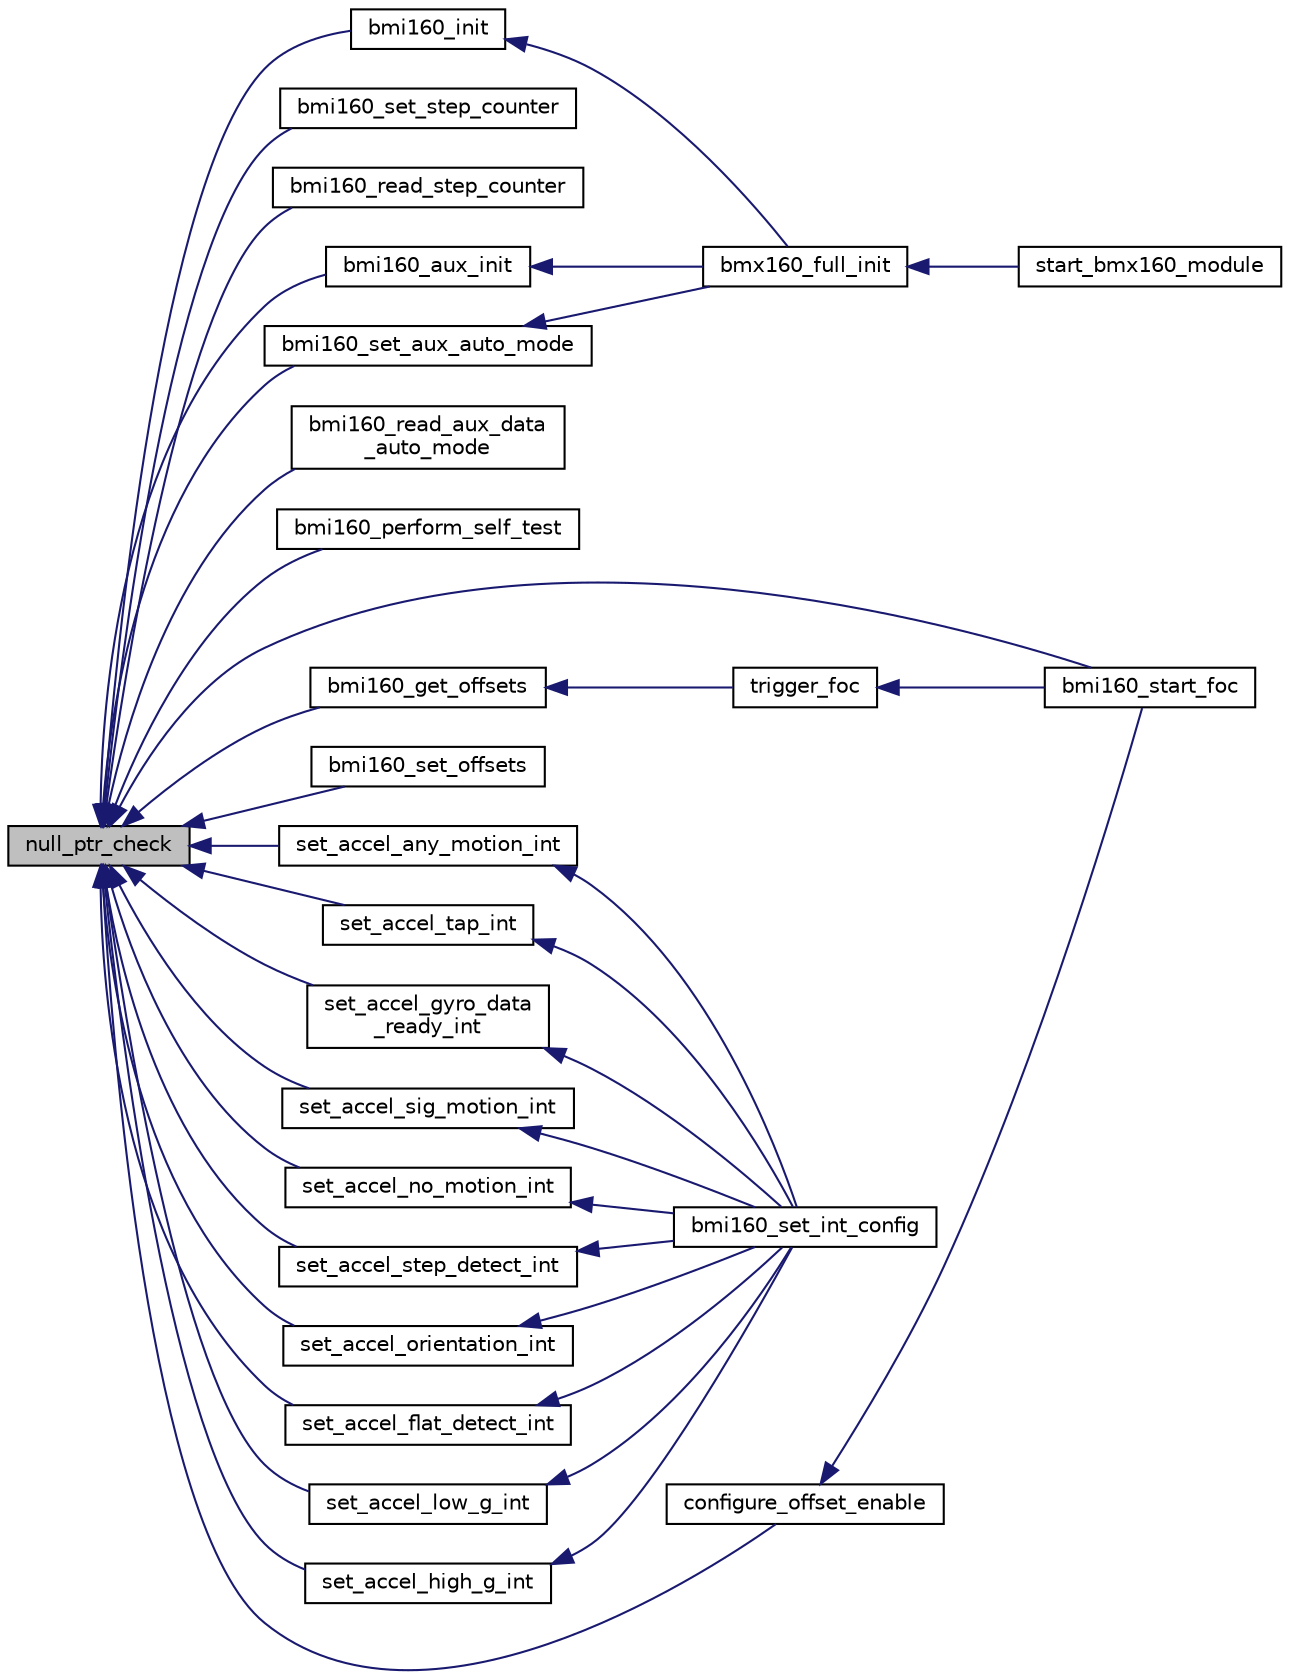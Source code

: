 digraph "null_ptr_check"
{
  edge [fontname="Helvetica",fontsize="10",labelfontname="Helvetica",labelfontsize="10"];
  node [fontname="Helvetica",fontsize="10",shape=record];
  rankdir="LR";
  Node1 [label="null_ptr_check",height=0.2,width=0.4,color="black", fillcolor="grey75", style="filled", fontcolor="black"];
  Node1 -> Node2 [dir="back",color="midnightblue",fontsize="10",style="solid",fontname="Helvetica"];
  Node2 [label="bmi160_init",height=0.2,width=0.4,color="black", fillcolor="white", style="filled",URL="$bmi160_8h.html#a7a2e8b832a4cb12b441cba7371d73f6a",tooltip="This API is the entry point for sensor.It performs the selection of I2C/SPI read mechanism according ..."];
  Node2 -> Node3 [dir="back",color="midnightblue",fontsize="10",style="solid",fontname="Helvetica"];
  Node3 [label="bmx160_full_init",height=0.2,width=0.4,color="black", fillcolor="white", style="filled",URL="$group___b_m_x160.html#ga24f66e1149af3eaad9ce37483510bd52",tooltip="BMX160 chip and fusion algorithm initialization. "];
  Node3 -> Node4 [dir="back",color="midnightblue",fontsize="10",style="solid",fontname="Helvetica"];
  Node4 [label="start_bmx160_module",height=0.2,width=0.4,color="black", fillcolor="white", style="filled",URL="$group___b_m_x160.html#ga3c92c87bd9ca59bc115bc38377fd51e8",tooltip="Start BMX160 threads. "];
  Node1 -> Node5 [dir="back",color="midnightblue",fontsize="10",style="solid",fontname="Helvetica"];
  Node5 [label="bmi160_set_step_counter",height=0.2,width=0.4,color="black", fillcolor="white", style="filled",URL="$bmi160_8h.html#a5a9e71230b2c94b2e609c63def130abf",tooltip="This API enables the step counter feature. "];
  Node1 -> Node6 [dir="back",color="midnightblue",fontsize="10",style="solid",fontname="Helvetica"];
  Node6 [label="bmi160_read_step_counter",height=0.2,width=0.4,color="black", fillcolor="white", style="filled",URL="$bmi160_8h.html#a69193a88550ccf1d99e413dcb5f81730",tooltip="This API reads the step counter value. "];
  Node1 -> Node7 [dir="back",color="midnightblue",fontsize="10",style="solid",fontname="Helvetica"];
  Node7 [label="bmi160_aux_init",height=0.2,width=0.4,color="black", fillcolor="white", style="filled",URL="$bmi160_8h.html#af9a909f6c1b3be1b33658b2f17632d35",tooltip="This API initialize the auxiliary sensor in order to access it. "];
  Node7 -> Node3 [dir="back",color="midnightblue",fontsize="10",style="solid",fontname="Helvetica"];
  Node1 -> Node8 [dir="back",color="midnightblue",fontsize="10",style="solid",fontname="Helvetica"];
  Node8 [label="bmi160_set_aux_auto_mode",height=0.2,width=0.4,color="black", fillcolor="white", style="filled",URL="$bmi160_8h.html#ae2a0b717765bc2ee40c0fb92d2f819d2",tooltip="This API is used to setup the auxiliary sensor of bmi160 in auto mode Thus enabling the auto update o..."];
  Node8 -> Node3 [dir="back",color="midnightblue",fontsize="10",style="solid",fontname="Helvetica"];
  Node1 -> Node9 [dir="back",color="midnightblue",fontsize="10",style="solid",fontname="Helvetica"];
  Node9 [label="bmi160_read_aux_data\l_auto_mode",height=0.2,width=0.4,color="black", fillcolor="white", style="filled",URL="$bmi160_8h.html#ae1f173b8b1e4ba2601016cc5fe8edc29",tooltip="This API is used to read the raw uncompensated auxiliary sensor data of 8 bytes from BMI160 register ..."];
  Node1 -> Node10 [dir="back",color="midnightblue",fontsize="10",style="solid",fontname="Helvetica"];
  Node10 [label="bmi160_perform_self_test",height=0.2,width=0.4,color="black", fillcolor="white", style="filled",URL="$bmi160_8h.html#a6f83dc85a8173886ffe58e381fd9e0b8",tooltip="This is used to perform self test of accel/gyro of the BMI160 sensor. "];
  Node1 -> Node11 [dir="back",color="midnightblue",fontsize="10",style="solid",fontname="Helvetica"];
  Node11 [label="bmi160_start_foc",height=0.2,width=0.4,color="black", fillcolor="white", style="filled",URL="$bmi160_8h.html#a9a12ab7ac43b795f4b6faddde505eb88",tooltip="This API starts the FOC of accel and gyro. "];
  Node1 -> Node12 [dir="back",color="midnightblue",fontsize="10",style="solid",fontname="Helvetica"];
  Node12 [label="bmi160_get_offsets",height=0.2,width=0.4,color="black", fillcolor="white", style="filled",URL="$bmi160_8h.html#ac6d11bee70aafd12449413c0fce3f014",tooltip="This API reads and stores the offset values of accel and gyro. "];
  Node12 -> Node13 [dir="back",color="midnightblue",fontsize="10",style="solid",fontname="Helvetica"];
  Node13 [label="trigger_foc",height=0.2,width=0.4,color="black", fillcolor="white", style="filled",URL="$bmi160_8c.html#a20fb5c5cfa58117dc82b2f7c0c973016",tooltip="This API is used to trigger the FOC in the sensor. "];
  Node13 -> Node11 [dir="back",color="midnightblue",fontsize="10",style="solid",fontname="Helvetica"];
  Node1 -> Node14 [dir="back",color="midnightblue",fontsize="10",style="solid",fontname="Helvetica"];
  Node14 [label="bmi160_set_offsets",height=0.2,width=0.4,color="black", fillcolor="white", style="filled",URL="$bmi160_8h.html#ae8fd008b08b8a1fc1aadce8e9ebfc1e6",tooltip="This API writes the offset values of accel and gyro to the sensor but these values will be reset on P..."];
  Node1 -> Node15 [dir="back",color="midnightblue",fontsize="10",style="solid",fontname="Helvetica"];
  Node15 [label="set_accel_any_motion_int",height=0.2,width=0.4,color="black", fillcolor="white", style="filled",URL="$bmi160_8c.html#ad7da9617be15890e9deb9895241782e3",tooltip="This API sets the any-motion interrupt of the sensor. This interrupt occurs when accel values exceeds..."];
  Node15 -> Node16 [dir="back",color="midnightblue",fontsize="10",style="solid",fontname="Helvetica"];
  Node16 [label="bmi160_set_int_config",height=0.2,width=0.4,color="black", fillcolor="white", style="filled",URL="$bmi160_8h.html#a62ebd142768bea09f93ab63786dc3cca",tooltip="This API configures the necessary interrupt based on the user settings in the bmi160_int_settg struct..."];
  Node1 -> Node17 [dir="back",color="midnightblue",fontsize="10",style="solid",fontname="Helvetica"];
  Node17 [label="set_accel_tap_int",height=0.2,width=0.4,color="black", fillcolor="white", style="filled",URL="$bmi160_8c.html#a105ca9bc6765fbffd4d2c60d086d375a",tooltip="This API sets tap interrupts.Interrupt is fired when tap movements happen. "];
  Node17 -> Node16 [dir="back",color="midnightblue",fontsize="10",style="solid",fontname="Helvetica"];
  Node1 -> Node18 [dir="back",color="midnightblue",fontsize="10",style="solid",fontname="Helvetica"];
  Node18 [label="set_accel_gyro_data\l_ready_int",height=0.2,width=0.4,color="black", fillcolor="white", style="filled",URL="$bmi160_8c.html#aee4499d305c7b332e8952621fc6eb02b",tooltip="This API sets the data ready interrupt for both accel and gyro. This interrupt occurs when new accel ..."];
  Node18 -> Node16 [dir="back",color="midnightblue",fontsize="10",style="solid",fontname="Helvetica"];
  Node1 -> Node19 [dir="back",color="midnightblue",fontsize="10",style="solid",fontname="Helvetica"];
  Node19 [label="set_accel_sig_motion_int",height=0.2,width=0.4,color="black", fillcolor="white", style="filled",URL="$bmi160_8c.html#a8a544220e2835a299e6d814f618c5127",tooltip="This API sets the significant motion interrupt of the sensor.This interrupt occurs when there is chan..."];
  Node19 -> Node16 [dir="back",color="midnightblue",fontsize="10",style="solid",fontname="Helvetica"];
  Node1 -> Node20 [dir="back",color="midnightblue",fontsize="10",style="solid",fontname="Helvetica"];
  Node20 [label="set_accel_no_motion_int",height=0.2,width=0.4,color="black", fillcolor="white", style="filled",URL="$bmi160_8c.html#ae276c8f2eb45b1088d65e92533ef8de1",tooltip="This API sets the no motion/slow motion interrupt of the sensor. Slow motion is similar to any motion..."];
  Node20 -> Node16 [dir="back",color="midnightblue",fontsize="10",style="solid",fontname="Helvetica"];
  Node1 -> Node21 [dir="back",color="midnightblue",fontsize="10",style="solid",fontname="Helvetica"];
  Node21 [label="set_accel_step_detect_int",height=0.2,width=0.4,color="black", fillcolor="white", style="filled",URL="$bmi160_8c.html#ad70dee7d49c9b9c36261505cbd944a67",tooltip="This API sets the step detection interrupt.This interrupt occurs when the single step causes accel va..."];
  Node21 -> Node16 [dir="back",color="midnightblue",fontsize="10",style="solid",fontname="Helvetica"];
  Node1 -> Node22 [dir="back",color="midnightblue",fontsize="10",style="solid",fontname="Helvetica"];
  Node22 [label="set_accel_orientation_int",height=0.2,width=0.4,color="black", fillcolor="white", style="filled",URL="$bmi160_8c.html#a92083d81c82d0fbeb24a80474bd42ddb",tooltip="This API sets the orientation interrupt of the sensor.This interrupt occurs when there is orientation..."];
  Node22 -> Node16 [dir="back",color="midnightblue",fontsize="10",style="solid",fontname="Helvetica"];
  Node1 -> Node23 [dir="back",color="midnightblue",fontsize="10",style="solid",fontname="Helvetica"];
  Node23 [label="set_accel_flat_detect_int",height=0.2,width=0.4,color="black", fillcolor="white", style="filled",URL="$bmi160_8c.html#a08101eee1d12bf8d9eab1fb674b2fd99",tooltip="This API sets the flat interrupt of the sensor.This interrupt occurs in case of flat orientation..."];
  Node23 -> Node16 [dir="back",color="midnightblue",fontsize="10",style="solid",fontname="Helvetica"];
  Node1 -> Node24 [dir="back",color="midnightblue",fontsize="10",style="solid",fontname="Helvetica"];
  Node24 [label="set_accel_low_g_int",height=0.2,width=0.4,color="black", fillcolor="white", style="filled",URL="$bmi160_8c.html#a7b3427b603eabe1248b3330afdfa8677",tooltip="This API sets the low-g interrupt of the sensor.This interrupt occurs during free-fall. "];
  Node24 -> Node16 [dir="back",color="midnightblue",fontsize="10",style="solid",fontname="Helvetica"];
  Node1 -> Node25 [dir="back",color="midnightblue",fontsize="10",style="solid",fontname="Helvetica"];
  Node25 [label="set_accel_high_g_int",height=0.2,width=0.4,color="black", fillcolor="white", style="filled",URL="$bmi160_8c.html#acab0b26630427f3ee6d0374404bfc280",tooltip="This API sets the high-g interrupt of the sensor.The interrupt occurs if the absolute value of accele..."];
  Node25 -> Node16 [dir="back",color="midnightblue",fontsize="10",style="solid",fontname="Helvetica"];
  Node1 -> Node26 [dir="back",color="midnightblue",fontsize="10",style="solid",fontname="Helvetica"];
  Node26 [label="configure_offset_enable",height=0.2,width=0.4,color="black", fillcolor="white", style="filled",URL="$bmi160_8c.html#a789a0e5006b2a2ad46e4a4105256ce12",tooltip="This API is used to configure the offset enable bits in the sensor. "];
  Node26 -> Node11 [dir="back",color="midnightblue",fontsize="10",style="solid",fontname="Helvetica"];
}
